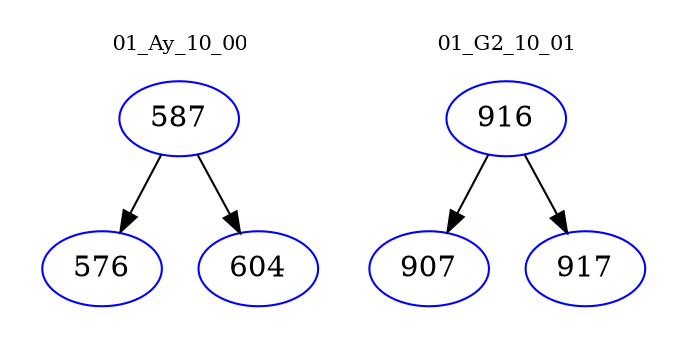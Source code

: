 digraph{
subgraph cluster_0 {
color = white
label = "01_Ay_10_00";
fontsize=10;
T0_587 [label="587", color="blue"]
T0_587 -> T0_576 [color="black"]
T0_576 [label="576", color="blue"]
T0_587 -> T0_604 [color="black"]
T0_604 [label="604", color="blue"]
}
subgraph cluster_1 {
color = white
label = "01_G2_10_01";
fontsize=10;
T1_916 [label="916", color="blue"]
T1_916 -> T1_907 [color="black"]
T1_907 [label="907", color="blue"]
T1_916 -> T1_917 [color="black"]
T1_917 [label="917", color="blue"]
}
}
